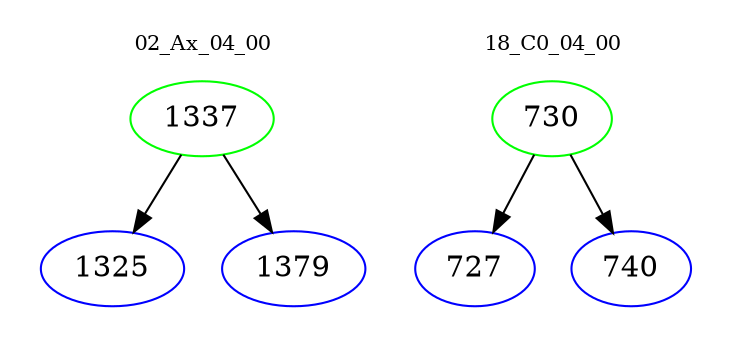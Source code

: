 digraph{
subgraph cluster_0 {
color = white
label = "02_Ax_04_00";
fontsize=10;
T0_1337 [label="1337", color="green"]
T0_1337 -> T0_1325 [color="black"]
T0_1325 [label="1325", color="blue"]
T0_1337 -> T0_1379 [color="black"]
T0_1379 [label="1379", color="blue"]
}
subgraph cluster_1 {
color = white
label = "18_C0_04_00";
fontsize=10;
T1_730 [label="730", color="green"]
T1_730 -> T1_727 [color="black"]
T1_727 [label="727", color="blue"]
T1_730 -> T1_740 [color="black"]
T1_740 [label="740", color="blue"]
}
}
